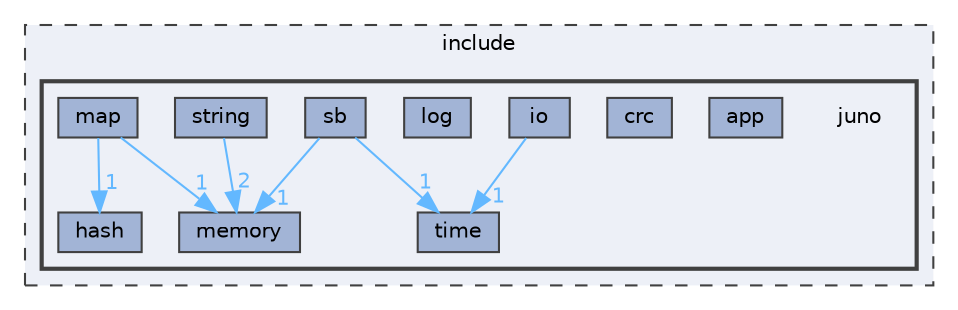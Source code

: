 digraph "/home/runner/work/libjuno/libjuno/include/juno"
{
 // LATEX_PDF_SIZE
  bgcolor="transparent";
  edge [fontname=Helvetica,fontsize=10,labelfontname=Helvetica,labelfontsize=10];
  node [fontname=Helvetica,fontsize=10,shape=box,height=0.2,width=0.4];
  compound=true
  subgraph clusterdir_d44c64559bbebec7f509842c48db8b23 {
    graph [ bgcolor="#edf0f7", pencolor="grey25", label="include", fontname=Helvetica,fontsize=10 style="filled,dashed", URL="dir_d44c64559bbebec7f509842c48db8b23.html",tooltip=""]
  subgraph clusterdir_366da5caa8e7ec3e54d94764b6f022bc {
    graph [ bgcolor="#edf0f7", pencolor="grey25", label="", fontname=Helvetica,fontsize=10 style="filled,bold", URL="dir_366da5caa8e7ec3e54d94764b6f022bc.html",tooltip=""]
    dir_366da5caa8e7ec3e54d94764b6f022bc [shape=plaintext, label="juno"];
  dir_ea3a8427487b97ef3e7ab80966e647b0 [label="app", fillcolor="#a2b4d6", color="grey25", style="filled", URL="dir_ea3a8427487b97ef3e7ab80966e647b0.html",tooltip=""];
  dir_ef6da05dc0c67d385894f0e12ffbb82b [label="crc", fillcolor="#a2b4d6", color="grey25", style="filled", URL="dir_ef6da05dc0c67d385894f0e12ffbb82b.html",tooltip=""];
  dir_19d249a700c11f44389cb05327db4a5b [label="hash", fillcolor="#a2b4d6", color="grey25", style="filled", URL="dir_19d249a700c11f44389cb05327db4a5b.html",tooltip=""];
  dir_2214acb517c776811661c93fb7ef90d4 [label="io", fillcolor="#a2b4d6", color="grey25", style="filled", URL="dir_2214acb517c776811661c93fb7ef90d4.html",tooltip=""];
  dir_11c3f99e4b1d38bfc7e28e7b668b733a [label="log", fillcolor="#a2b4d6", color="grey25", style="filled", URL="dir_11c3f99e4b1d38bfc7e28e7b668b733a.html",tooltip=""];
  dir_7d134b198f51d759fae4dbc0397c07cc [label="map", fillcolor="#a2b4d6", color="grey25", style="filled", URL="dir_7d134b198f51d759fae4dbc0397c07cc.html",tooltip=""];
  dir_0ab7105f8cccca84cc3ec63bc4b5970d [label="memory", fillcolor="#a2b4d6", color="grey25", style="filled", URL="dir_0ab7105f8cccca84cc3ec63bc4b5970d.html",tooltip=""];
  dir_a9edbd5fb0b74fbe5ba0514afbd43adb [label="sb", fillcolor="#a2b4d6", color="grey25", style="filled", URL="dir_a9edbd5fb0b74fbe5ba0514afbd43adb.html",tooltip=""];
  dir_1ee06b418de2fbaa3d5b1443d2d582cb [label="string", fillcolor="#a2b4d6", color="grey25", style="filled", URL="dir_1ee06b418de2fbaa3d5b1443d2d582cb.html",tooltip=""];
  dir_f7826cb483c41652a57f47c29e86de5a [label="time", fillcolor="#a2b4d6", color="grey25", style="filled", URL="dir_f7826cb483c41652a57f47c29e86de5a.html",tooltip=""];
  }
  }
  dir_2214acb517c776811661c93fb7ef90d4->dir_f7826cb483c41652a57f47c29e86de5a [headlabel="1", labeldistance=1.5 headhref="dir_000005_000013.html" href="dir_000005_000013.html" color="steelblue1" fontcolor="steelblue1"];
  dir_7d134b198f51d759fae4dbc0397c07cc->dir_0ab7105f8cccca84cc3ec63bc4b5970d [headlabel="1", labeldistance=1.5 headhref="dir_000008_000009.html" href="dir_000008_000009.html" color="steelblue1" fontcolor="steelblue1"];
  dir_7d134b198f51d759fae4dbc0397c07cc->dir_19d249a700c11f44389cb05327db4a5b [headlabel="1", labeldistance=1.5 headhref="dir_000008_000003.html" href="dir_000008_000003.html" color="steelblue1" fontcolor="steelblue1"];
  dir_a9edbd5fb0b74fbe5ba0514afbd43adb->dir_0ab7105f8cccca84cc3ec63bc4b5970d [headlabel="1", labeldistance=1.5 headhref="dir_000010_000009.html" href="dir_000010_000009.html" color="steelblue1" fontcolor="steelblue1"];
  dir_a9edbd5fb0b74fbe5ba0514afbd43adb->dir_f7826cb483c41652a57f47c29e86de5a [headlabel="1", labeldistance=1.5 headhref="dir_000010_000013.html" href="dir_000010_000013.html" color="steelblue1" fontcolor="steelblue1"];
  dir_1ee06b418de2fbaa3d5b1443d2d582cb->dir_0ab7105f8cccca84cc3ec63bc4b5970d [headlabel="2", labeldistance=1.5 headhref="dir_000012_000009.html" href="dir_000012_000009.html" color="steelblue1" fontcolor="steelblue1"];
}
